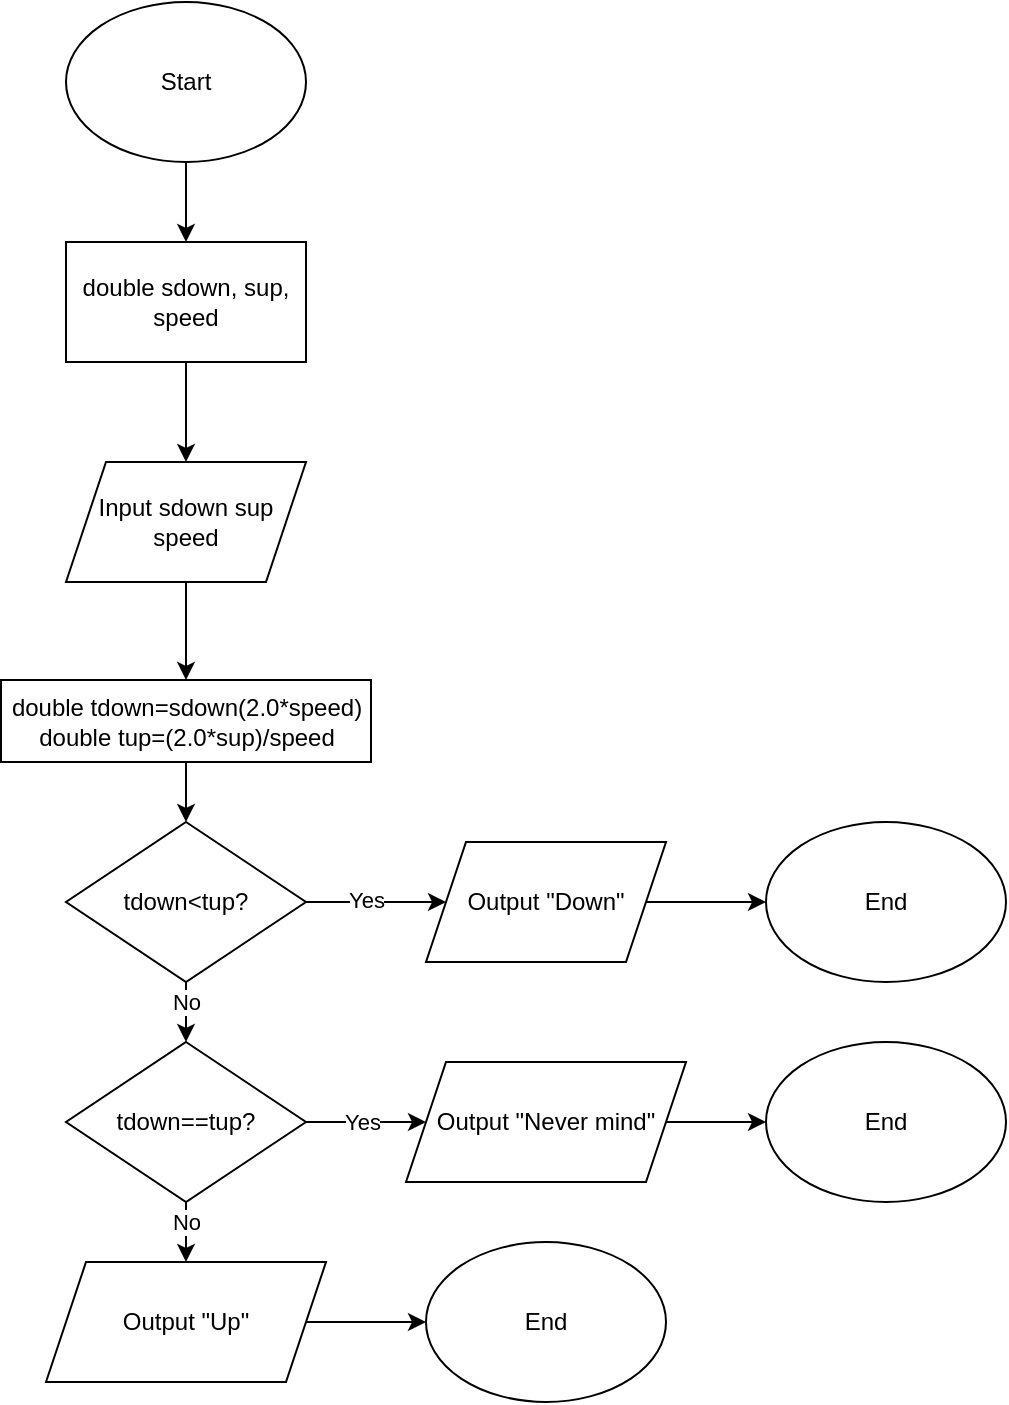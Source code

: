 <mxfile version="24.9.2">
  <diagram name="Page-1" id="6HBN9jsxBrMw2_u9bZdY">
    <mxGraphModel grid="1" page="1" gridSize="10" guides="1" tooltips="1" connect="1" arrows="1" fold="1" pageScale="1" pageWidth="850" pageHeight="1100" math="0" shadow="0">
      <root>
        <mxCell id="0" />
        <mxCell id="1" parent="0" />
        <mxCell id="jaOAFZYmrpi5_CKdqxZ_-2" value="" style="edgeStyle=orthogonalEdgeStyle;rounded=0;orthogonalLoop=1;jettySize=auto;html=1;" edge="1" parent="1" source="V5DrXQKvROwFOz9QGetf-2" target="jaOAFZYmrpi5_CKdqxZ_-1">
          <mxGeometry relative="1" as="geometry" />
        </mxCell>
        <mxCell id="V5DrXQKvROwFOz9QGetf-2" value="Start" style="ellipse;whiteSpace=wrap;html=1;" vertex="1" parent="1">
          <mxGeometry x="360" y="40" width="120" height="80" as="geometry" />
        </mxCell>
        <mxCell id="jaOAFZYmrpi5_CKdqxZ_-4" value="" style="edgeStyle=orthogonalEdgeStyle;rounded=0;orthogonalLoop=1;jettySize=auto;html=1;" edge="1" parent="1" source="jaOAFZYmrpi5_CKdqxZ_-1" target="jaOAFZYmrpi5_CKdqxZ_-3">
          <mxGeometry relative="1" as="geometry" />
        </mxCell>
        <mxCell id="jaOAFZYmrpi5_CKdqxZ_-1" value="double sdown, sup, speed" style="rounded=0;whiteSpace=wrap;html=1;" vertex="1" parent="1">
          <mxGeometry x="360" y="160" width="120" height="60" as="geometry" />
        </mxCell>
        <mxCell id="jaOAFZYmrpi5_CKdqxZ_-6" value="" style="edgeStyle=orthogonalEdgeStyle;rounded=0;orthogonalLoop=1;jettySize=auto;html=1;" edge="1" parent="1" source="jaOAFZYmrpi5_CKdqxZ_-3" target="jaOAFZYmrpi5_CKdqxZ_-5">
          <mxGeometry relative="1" as="geometry" />
        </mxCell>
        <mxCell id="jaOAFZYmrpi5_CKdqxZ_-3" value="&lt;div&gt;Input sdown sup&lt;/div&gt;&lt;div&gt;speed&lt;/div&gt;" style="shape=parallelogram;perimeter=parallelogramPerimeter;whiteSpace=wrap;html=1;fixedSize=1;" vertex="1" parent="1">
          <mxGeometry x="360" y="270" width="120" height="60" as="geometry" />
        </mxCell>
        <mxCell id="jaOAFZYmrpi5_CKdqxZ_-8" value="" style="edgeStyle=orthogonalEdgeStyle;rounded=0;orthogonalLoop=1;jettySize=auto;html=1;" edge="1" parent="1" source="jaOAFZYmrpi5_CKdqxZ_-5" target="jaOAFZYmrpi5_CKdqxZ_-7">
          <mxGeometry relative="1" as="geometry" />
        </mxCell>
        <mxCell id="jaOAFZYmrpi5_CKdqxZ_-5" value="&lt;div&gt;double tdown=sdown(2.0*speed)&lt;/div&gt;&lt;div&gt;double tup=(2.0*sup)/speed&lt;br&gt;&lt;/div&gt;" style="rounded=0;whiteSpace=wrap;html=1;" vertex="1" parent="1">
          <mxGeometry x="327.5" y="379" width="185" height="41" as="geometry" />
        </mxCell>
        <mxCell id="jaOAFZYmrpi5_CKdqxZ_-12" value="" style="edgeStyle=orthogonalEdgeStyle;rounded=0;orthogonalLoop=1;jettySize=auto;html=1;" edge="1" parent="1" source="jaOAFZYmrpi5_CKdqxZ_-7" target="jaOAFZYmrpi5_CKdqxZ_-9">
          <mxGeometry relative="1" as="geometry" />
        </mxCell>
        <mxCell id="jaOAFZYmrpi5_CKdqxZ_-13" value="Yes" style="edgeLabel;html=1;align=center;verticalAlign=middle;resizable=0;points=[];" connectable="0" vertex="1" parent="jaOAFZYmrpi5_CKdqxZ_-12">
          <mxGeometry x="-0.437" y="-1" relative="1" as="geometry">
            <mxPoint x="10" y="-2" as="offset" />
          </mxGeometry>
        </mxCell>
        <mxCell id="jaOAFZYmrpi5_CKdqxZ_-15" value="" style="edgeStyle=orthogonalEdgeStyle;rounded=0;orthogonalLoop=1;jettySize=auto;html=1;" edge="1" parent="1" source="jaOAFZYmrpi5_CKdqxZ_-7" target="jaOAFZYmrpi5_CKdqxZ_-14">
          <mxGeometry relative="1" as="geometry" />
        </mxCell>
        <mxCell id="jaOAFZYmrpi5_CKdqxZ_-19" value="No" style="edgeLabel;html=1;align=center;verticalAlign=middle;resizable=0;points=[];" connectable="0" vertex="1" parent="jaOAFZYmrpi5_CKdqxZ_-15">
          <mxGeometry x="-0.674" y="-1" relative="1" as="geometry">
            <mxPoint x="1" y="2" as="offset" />
          </mxGeometry>
        </mxCell>
        <mxCell id="jaOAFZYmrpi5_CKdqxZ_-7" value="tdown&amp;lt;tup?" style="rhombus;whiteSpace=wrap;html=1;" vertex="1" parent="1">
          <mxGeometry x="360" y="450" width="120" height="80" as="geometry" />
        </mxCell>
        <mxCell id="jaOAFZYmrpi5_CKdqxZ_-11" value="" style="edgeStyle=orthogonalEdgeStyle;rounded=0;orthogonalLoop=1;jettySize=auto;html=1;" edge="1" parent="1" source="jaOAFZYmrpi5_CKdqxZ_-9" target="jaOAFZYmrpi5_CKdqxZ_-10">
          <mxGeometry relative="1" as="geometry" />
        </mxCell>
        <mxCell id="jaOAFZYmrpi5_CKdqxZ_-9" value="Output &quot;Down&quot;" style="shape=parallelogram;perimeter=parallelogramPerimeter;whiteSpace=wrap;html=1;fixedSize=1;" vertex="1" parent="1">
          <mxGeometry x="540" y="460" width="120" height="60" as="geometry" />
        </mxCell>
        <mxCell id="jaOAFZYmrpi5_CKdqxZ_-10" value="End" style="ellipse;whiteSpace=wrap;html=1;" vertex="1" parent="1">
          <mxGeometry x="710" y="450" width="120" height="80" as="geometry" />
        </mxCell>
        <mxCell id="jaOAFZYmrpi5_CKdqxZ_-17" value="" style="edgeStyle=orthogonalEdgeStyle;rounded=0;orthogonalLoop=1;jettySize=auto;html=1;" edge="1" parent="1" source="jaOAFZYmrpi5_CKdqxZ_-14" target="jaOAFZYmrpi5_CKdqxZ_-16">
          <mxGeometry relative="1" as="geometry" />
        </mxCell>
        <mxCell id="jaOAFZYmrpi5_CKdqxZ_-18" value="Yes" style="edgeLabel;html=1;align=center;verticalAlign=middle;resizable=0;points=[];" connectable="0" vertex="1" parent="jaOAFZYmrpi5_CKdqxZ_-17">
          <mxGeometry x="-0.076" relative="1" as="geometry">
            <mxPoint as="offset" />
          </mxGeometry>
        </mxCell>
        <mxCell id="jaOAFZYmrpi5_CKdqxZ_-22" style="edgeStyle=orthogonalEdgeStyle;rounded=0;orthogonalLoop=1;jettySize=auto;html=1;" edge="1" parent="1" source="jaOAFZYmrpi5_CKdqxZ_-14">
          <mxGeometry relative="1" as="geometry">
            <mxPoint x="420" y="670" as="targetPoint" />
          </mxGeometry>
        </mxCell>
        <mxCell id="jaOAFZYmrpi5_CKdqxZ_-24" value="No" style="edgeLabel;html=1;align=center;verticalAlign=middle;resizable=0;points=[];" connectable="0" vertex="1" parent="jaOAFZYmrpi5_CKdqxZ_-22">
          <mxGeometry x="-0.373" relative="1" as="geometry">
            <mxPoint as="offset" />
          </mxGeometry>
        </mxCell>
        <mxCell id="jaOAFZYmrpi5_CKdqxZ_-14" value="tdown==tup?" style="rhombus;whiteSpace=wrap;html=1;" vertex="1" parent="1">
          <mxGeometry x="360" y="560" width="120" height="80" as="geometry" />
        </mxCell>
        <mxCell id="jaOAFZYmrpi5_CKdqxZ_-21" value="" style="edgeStyle=orthogonalEdgeStyle;rounded=0;orthogonalLoop=1;jettySize=auto;html=1;" edge="1" parent="1" source="jaOAFZYmrpi5_CKdqxZ_-16" target="jaOAFZYmrpi5_CKdqxZ_-20">
          <mxGeometry relative="1" as="geometry" />
        </mxCell>
        <mxCell id="jaOAFZYmrpi5_CKdqxZ_-16" value="Output &quot;Never mind&quot;" style="shape=parallelogram;perimeter=parallelogramPerimeter;whiteSpace=wrap;html=1;fixedSize=1;" vertex="1" parent="1">
          <mxGeometry x="530" y="570" width="140" height="60" as="geometry" />
        </mxCell>
        <mxCell id="jaOAFZYmrpi5_CKdqxZ_-20" value="End" style="ellipse;whiteSpace=wrap;html=1;" vertex="1" parent="1">
          <mxGeometry x="710" y="560" width="120" height="80" as="geometry" />
        </mxCell>
        <mxCell id="jaOAFZYmrpi5_CKdqxZ_-27" value="" style="edgeStyle=orthogonalEdgeStyle;rounded=0;orthogonalLoop=1;jettySize=auto;html=1;" edge="1" parent="1" source="jaOAFZYmrpi5_CKdqxZ_-23" target="jaOAFZYmrpi5_CKdqxZ_-26">
          <mxGeometry relative="1" as="geometry" />
        </mxCell>
        <mxCell id="jaOAFZYmrpi5_CKdqxZ_-23" value="Output &quot;Up&quot;" style="shape=parallelogram;perimeter=parallelogramPerimeter;whiteSpace=wrap;html=1;fixedSize=1;" vertex="1" parent="1">
          <mxGeometry x="350" y="670" width="140" height="60" as="geometry" />
        </mxCell>
        <mxCell id="jaOAFZYmrpi5_CKdqxZ_-26" value="End" style="ellipse;whiteSpace=wrap;html=1;" vertex="1" parent="1">
          <mxGeometry x="540" y="660" width="120" height="80" as="geometry" />
        </mxCell>
      </root>
    </mxGraphModel>
  </diagram>
</mxfile>
